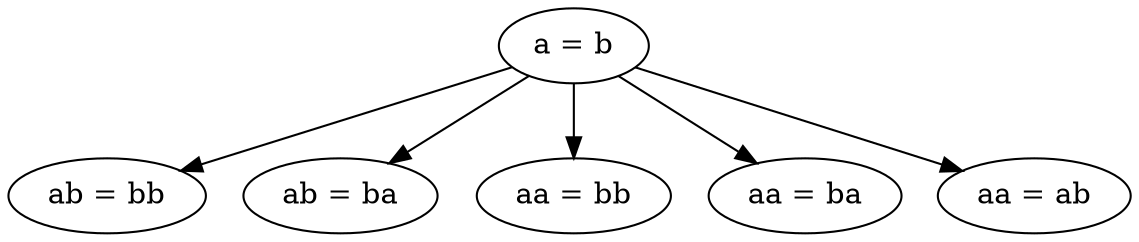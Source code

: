 digraph finite_state_machine {
	rankdir=TB;
	node [shape = ellipse];
	"a = b" -> "ab = bb"
	"a = b" -> "ab = ba"
	"a = b" -> "aa = bb"
	"a = b" -> "aa = ba"
	"a = b" -> "aa = ab"
}
